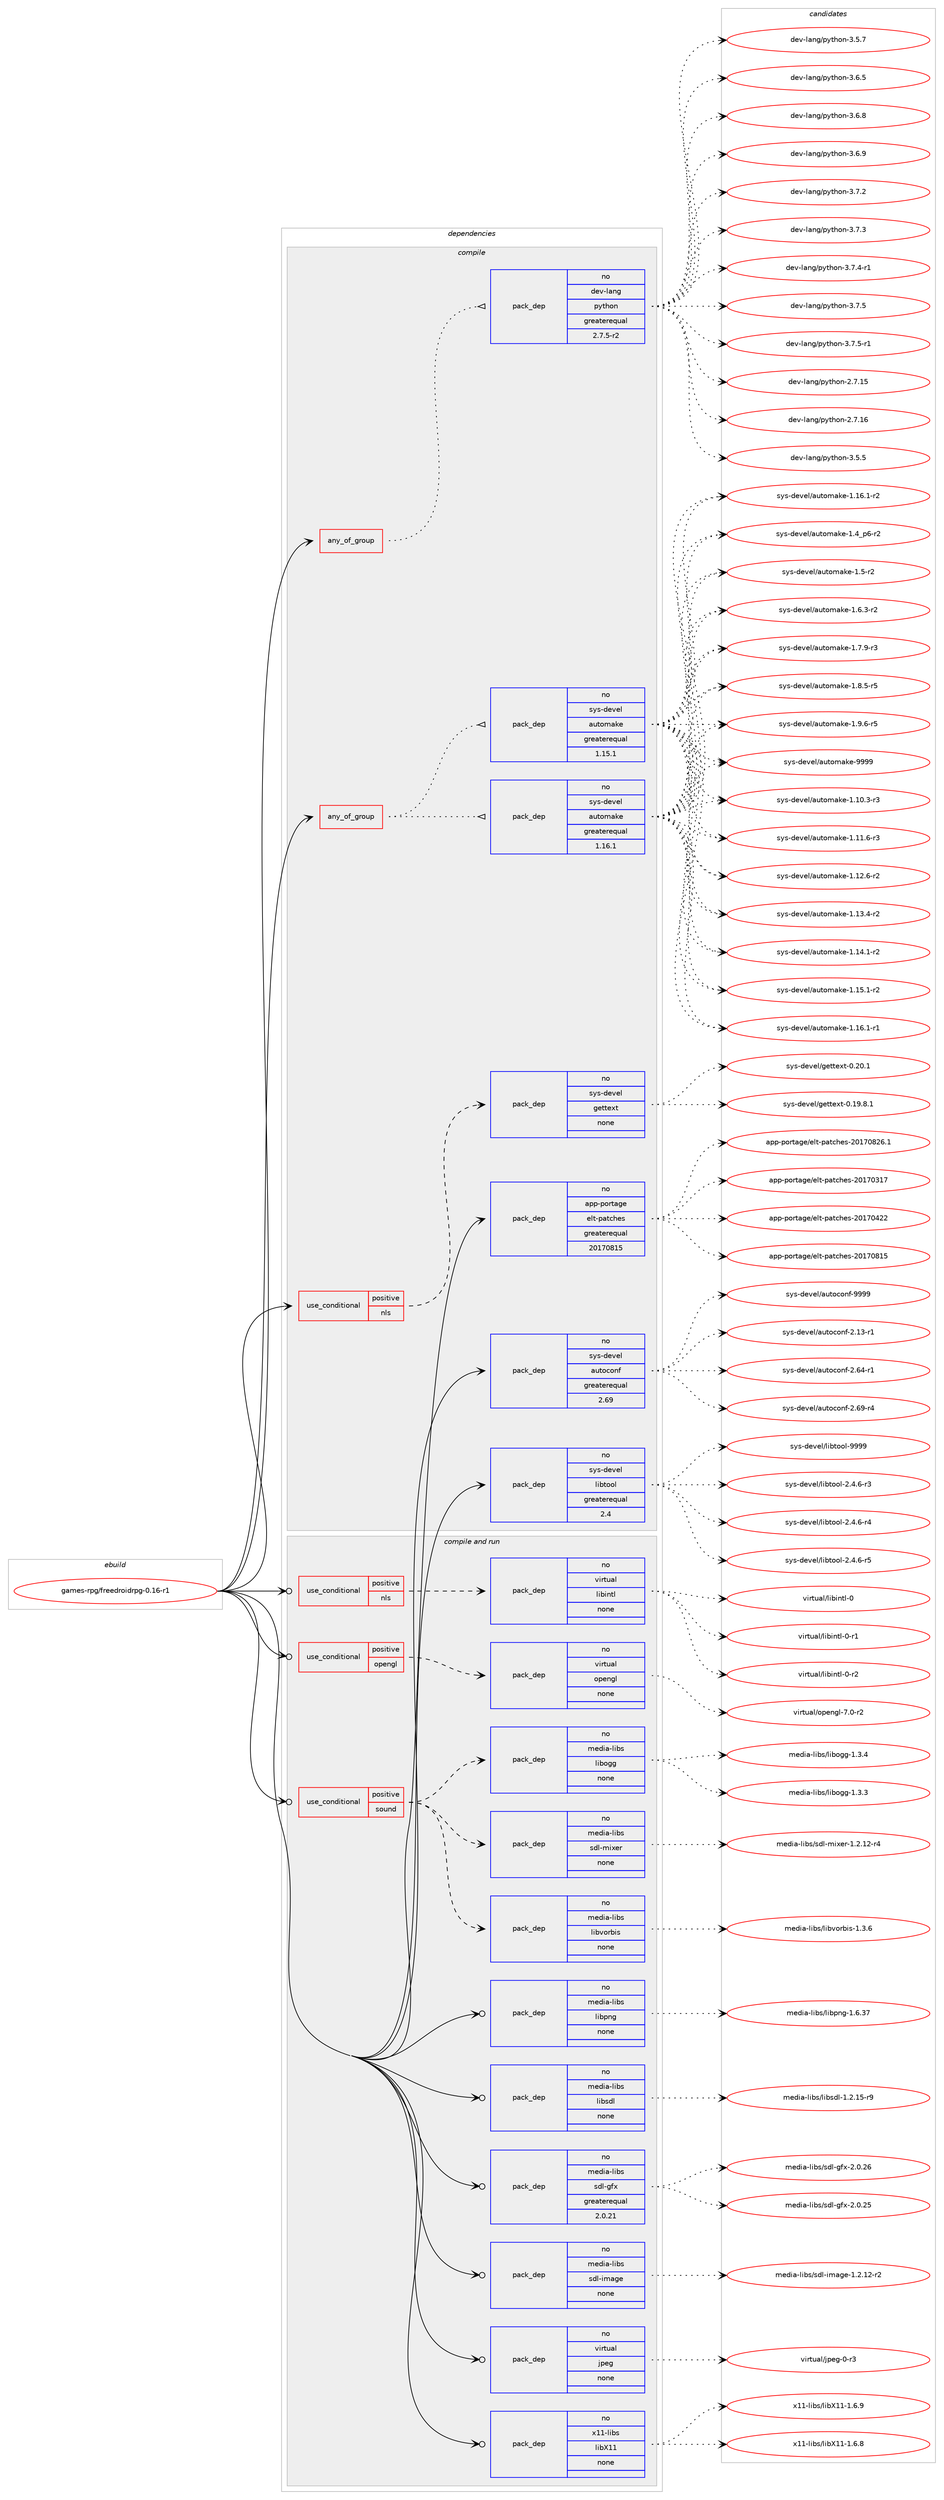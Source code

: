 digraph prolog {

# *************
# Graph options
# *************

newrank=true;
concentrate=true;
compound=true;
graph [rankdir=LR,fontname=Helvetica,fontsize=10,ranksep=1.5];#, ranksep=2.5, nodesep=0.2];
edge  [arrowhead=vee];
node  [fontname=Helvetica,fontsize=10];

# **********
# The ebuild
# **********

subgraph cluster_leftcol {
color=gray;
rank=same;
label=<<i>ebuild</i>>;
id [label="games-rpg/freedroidrpg-0.16-r1", color=red, width=4, href="../games-rpg/freedroidrpg-0.16-r1.svg"];
}

# ****************
# The dependencies
# ****************

subgraph cluster_midcol {
color=gray;
label=<<i>dependencies</i>>;
subgraph cluster_compile {
fillcolor="#eeeeee";
style=filled;
label=<<i>compile</i>>;
subgraph any12130 {
dependency742507 [label=<<TABLE BORDER="0" CELLBORDER="1" CELLSPACING="0" CELLPADDING="4"><TR><TD CELLPADDING="10">any_of_group</TD></TR></TABLE>>, shape=none, color=red];subgraph pack544903 {
dependency742508 [label=<<TABLE BORDER="0" CELLBORDER="1" CELLSPACING="0" CELLPADDING="4" WIDTH="220"><TR><TD ROWSPAN="6" CELLPADDING="30">pack_dep</TD></TR><TR><TD WIDTH="110">no</TD></TR><TR><TD>dev-lang</TD></TR><TR><TD>python</TD></TR><TR><TD>greaterequal</TD></TR><TR><TD>2.7.5-r2</TD></TR></TABLE>>, shape=none, color=blue];
}
dependency742507:e -> dependency742508:w [weight=20,style="dotted",arrowhead="oinv"];
}
id:e -> dependency742507:w [weight=20,style="solid",arrowhead="vee"];
subgraph any12131 {
dependency742509 [label=<<TABLE BORDER="0" CELLBORDER="1" CELLSPACING="0" CELLPADDING="4"><TR><TD CELLPADDING="10">any_of_group</TD></TR></TABLE>>, shape=none, color=red];subgraph pack544904 {
dependency742510 [label=<<TABLE BORDER="0" CELLBORDER="1" CELLSPACING="0" CELLPADDING="4" WIDTH="220"><TR><TD ROWSPAN="6" CELLPADDING="30">pack_dep</TD></TR><TR><TD WIDTH="110">no</TD></TR><TR><TD>sys-devel</TD></TR><TR><TD>automake</TD></TR><TR><TD>greaterequal</TD></TR><TR><TD>1.16.1</TD></TR></TABLE>>, shape=none, color=blue];
}
dependency742509:e -> dependency742510:w [weight=20,style="dotted",arrowhead="oinv"];
subgraph pack544905 {
dependency742511 [label=<<TABLE BORDER="0" CELLBORDER="1" CELLSPACING="0" CELLPADDING="4" WIDTH="220"><TR><TD ROWSPAN="6" CELLPADDING="30">pack_dep</TD></TR><TR><TD WIDTH="110">no</TD></TR><TR><TD>sys-devel</TD></TR><TR><TD>automake</TD></TR><TR><TD>greaterequal</TD></TR><TR><TD>1.15.1</TD></TR></TABLE>>, shape=none, color=blue];
}
dependency742509:e -> dependency742511:w [weight=20,style="dotted",arrowhead="oinv"];
}
id:e -> dependency742509:w [weight=20,style="solid",arrowhead="vee"];
subgraph cond185095 {
dependency742512 [label=<<TABLE BORDER="0" CELLBORDER="1" CELLSPACING="0" CELLPADDING="4"><TR><TD ROWSPAN="3" CELLPADDING="10">use_conditional</TD></TR><TR><TD>positive</TD></TR><TR><TD>nls</TD></TR></TABLE>>, shape=none, color=red];
subgraph pack544906 {
dependency742513 [label=<<TABLE BORDER="0" CELLBORDER="1" CELLSPACING="0" CELLPADDING="4" WIDTH="220"><TR><TD ROWSPAN="6" CELLPADDING="30">pack_dep</TD></TR><TR><TD WIDTH="110">no</TD></TR><TR><TD>sys-devel</TD></TR><TR><TD>gettext</TD></TR><TR><TD>none</TD></TR><TR><TD></TD></TR></TABLE>>, shape=none, color=blue];
}
dependency742512:e -> dependency742513:w [weight=20,style="dashed",arrowhead="vee"];
}
id:e -> dependency742512:w [weight=20,style="solid",arrowhead="vee"];
subgraph pack544907 {
dependency742514 [label=<<TABLE BORDER="0" CELLBORDER="1" CELLSPACING="0" CELLPADDING="4" WIDTH="220"><TR><TD ROWSPAN="6" CELLPADDING="30">pack_dep</TD></TR><TR><TD WIDTH="110">no</TD></TR><TR><TD>app-portage</TD></TR><TR><TD>elt-patches</TD></TR><TR><TD>greaterequal</TD></TR><TR><TD>20170815</TD></TR></TABLE>>, shape=none, color=blue];
}
id:e -> dependency742514:w [weight=20,style="solid",arrowhead="vee"];
subgraph pack544908 {
dependency742515 [label=<<TABLE BORDER="0" CELLBORDER="1" CELLSPACING="0" CELLPADDING="4" WIDTH="220"><TR><TD ROWSPAN="6" CELLPADDING="30">pack_dep</TD></TR><TR><TD WIDTH="110">no</TD></TR><TR><TD>sys-devel</TD></TR><TR><TD>autoconf</TD></TR><TR><TD>greaterequal</TD></TR><TR><TD>2.69</TD></TR></TABLE>>, shape=none, color=blue];
}
id:e -> dependency742515:w [weight=20,style="solid",arrowhead="vee"];
subgraph pack544909 {
dependency742516 [label=<<TABLE BORDER="0" CELLBORDER="1" CELLSPACING="0" CELLPADDING="4" WIDTH="220"><TR><TD ROWSPAN="6" CELLPADDING="30">pack_dep</TD></TR><TR><TD WIDTH="110">no</TD></TR><TR><TD>sys-devel</TD></TR><TR><TD>libtool</TD></TR><TR><TD>greaterequal</TD></TR><TR><TD>2.4</TD></TR></TABLE>>, shape=none, color=blue];
}
id:e -> dependency742516:w [weight=20,style="solid",arrowhead="vee"];
}
subgraph cluster_compileandrun {
fillcolor="#eeeeee";
style=filled;
label=<<i>compile and run</i>>;
subgraph cond185096 {
dependency742517 [label=<<TABLE BORDER="0" CELLBORDER="1" CELLSPACING="0" CELLPADDING="4"><TR><TD ROWSPAN="3" CELLPADDING="10">use_conditional</TD></TR><TR><TD>positive</TD></TR><TR><TD>nls</TD></TR></TABLE>>, shape=none, color=red];
subgraph pack544910 {
dependency742518 [label=<<TABLE BORDER="0" CELLBORDER="1" CELLSPACING="0" CELLPADDING="4" WIDTH="220"><TR><TD ROWSPAN="6" CELLPADDING="30">pack_dep</TD></TR><TR><TD WIDTH="110">no</TD></TR><TR><TD>virtual</TD></TR><TR><TD>libintl</TD></TR><TR><TD>none</TD></TR><TR><TD></TD></TR></TABLE>>, shape=none, color=blue];
}
dependency742517:e -> dependency742518:w [weight=20,style="dashed",arrowhead="vee"];
}
id:e -> dependency742517:w [weight=20,style="solid",arrowhead="odotvee"];
subgraph cond185097 {
dependency742519 [label=<<TABLE BORDER="0" CELLBORDER="1" CELLSPACING="0" CELLPADDING="4"><TR><TD ROWSPAN="3" CELLPADDING="10">use_conditional</TD></TR><TR><TD>positive</TD></TR><TR><TD>opengl</TD></TR></TABLE>>, shape=none, color=red];
subgraph pack544911 {
dependency742520 [label=<<TABLE BORDER="0" CELLBORDER="1" CELLSPACING="0" CELLPADDING="4" WIDTH="220"><TR><TD ROWSPAN="6" CELLPADDING="30">pack_dep</TD></TR><TR><TD WIDTH="110">no</TD></TR><TR><TD>virtual</TD></TR><TR><TD>opengl</TD></TR><TR><TD>none</TD></TR><TR><TD></TD></TR></TABLE>>, shape=none, color=blue];
}
dependency742519:e -> dependency742520:w [weight=20,style="dashed",arrowhead="vee"];
}
id:e -> dependency742519:w [weight=20,style="solid",arrowhead="odotvee"];
subgraph cond185098 {
dependency742521 [label=<<TABLE BORDER="0" CELLBORDER="1" CELLSPACING="0" CELLPADDING="4"><TR><TD ROWSPAN="3" CELLPADDING="10">use_conditional</TD></TR><TR><TD>positive</TD></TR><TR><TD>sound</TD></TR></TABLE>>, shape=none, color=red];
subgraph pack544912 {
dependency742522 [label=<<TABLE BORDER="0" CELLBORDER="1" CELLSPACING="0" CELLPADDING="4" WIDTH="220"><TR><TD ROWSPAN="6" CELLPADDING="30">pack_dep</TD></TR><TR><TD WIDTH="110">no</TD></TR><TR><TD>media-libs</TD></TR><TR><TD>libogg</TD></TR><TR><TD>none</TD></TR><TR><TD></TD></TR></TABLE>>, shape=none, color=blue];
}
dependency742521:e -> dependency742522:w [weight=20,style="dashed",arrowhead="vee"];
subgraph pack544913 {
dependency742523 [label=<<TABLE BORDER="0" CELLBORDER="1" CELLSPACING="0" CELLPADDING="4" WIDTH="220"><TR><TD ROWSPAN="6" CELLPADDING="30">pack_dep</TD></TR><TR><TD WIDTH="110">no</TD></TR><TR><TD>media-libs</TD></TR><TR><TD>libvorbis</TD></TR><TR><TD>none</TD></TR><TR><TD></TD></TR></TABLE>>, shape=none, color=blue];
}
dependency742521:e -> dependency742523:w [weight=20,style="dashed",arrowhead="vee"];
subgraph pack544914 {
dependency742524 [label=<<TABLE BORDER="0" CELLBORDER="1" CELLSPACING="0" CELLPADDING="4" WIDTH="220"><TR><TD ROWSPAN="6" CELLPADDING="30">pack_dep</TD></TR><TR><TD WIDTH="110">no</TD></TR><TR><TD>media-libs</TD></TR><TR><TD>sdl-mixer</TD></TR><TR><TD>none</TD></TR><TR><TD></TD></TR></TABLE>>, shape=none, color=blue];
}
dependency742521:e -> dependency742524:w [weight=20,style="dashed",arrowhead="vee"];
}
id:e -> dependency742521:w [weight=20,style="solid",arrowhead="odotvee"];
subgraph pack544915 {
dependency742525 [label=<<TABLE BORDER="0" CELLBORDER="1" CELLSPACING="0" CELLPADDING="4" WIDTH="220"><TR><TD ROWSPAN="6" CELLPADDING="30">pack_dep</TD></TR><TR><TD WIDTH="110">no</TD></TR><TR><TD>media-libs</TD></TR><TR><TD>libpng</TD></TR><TR><TD>none</TD></TR><TR><TD></TD></TR></TABLE>>, shape=none, color=blue];
}
id:e -> dependency742525:w [weight=20,style="solid",arrowhead="odotvee"];
subgraph pack544916 {
dependency742526 [label=<<TABLE BORDER="0" CELLBORDER="1" CELLSPACING="0" CELLPADDING="4" WIDTH="220"><TR><TD ROWSPAN="6" CELLPADDING="30">pack_dep</TD></TR><TR><TD WIDTH="110">no</TD></TR><TR><TD>media-libs</TD></TR><TR><TD>libsdl</TD></TR><TR><TD>none</TD></TR><TR><TD></TD></TR></TABLE>>, shape=none, color=blue];
}
id:e -> dependency742526:w [weight=20,style="solid",arrowhead="odotvee"];
subgraph pack544917 {
dependency742527 [label=<<TABLE BORDER="0" CELLBORDER="1" CELLSPACING="0" CELLPADDING="4" WIDTH="220"><TR><TD ROWSPAN="6" CELLPADDING="30">pack_dep</TD></TR><TR><TD WIDTH="110">no</TD></TR><TR><TD>media-libs</TD></TR><TR><TD>sdl-gfx</TD></TR><TR><TD>greaterequal</TD></TR><TR><TD>2.0.21</TD></TR></TABLE>>, shape=none, color=blue];
}
id:e -> dependency742527:w [weight=20,style="solid",arrowhead="odotvee"];
subgraph pack544918 {
dependency742528 [label=<<TABLE BORDER="0" CELLBORDER="1" CELLSPACING="0" CELLPADDING="4" WIDTH="220"><TR><TD ROWSPAN="6" CELLPADDING="30">pack_dep</TD></TR><TR><TD WIDTH="110">no</TD></TR><TR><TD>media-libs</TD></TR><TR><TD>sdl-image</TD></TR><TR><TD>none</TD></TR><TR><TD></TD></TR></TABLE>>, shape=none, color=blue];
}
id:e -> dependency742528:w [weight=20,style="solid",arrowhead="odotvee"];
subgraph pack544919 {
dependency742529 [label=<<TABLE BORDER="0" CELLBORDER="1" CELLSPACING="0" CELLPADDING="4" WIDTH="220"><TR><TD ROWSPAN="6" CELLPADDING="30">pack_dep</TD></TR><TR><TD WIDTH="110">no</TD></TR><TR><TD>virtual</TD></TR><TR><TD>jpeg</TD></TR><TR><TD>none</TD></TR><TR><TD></TD></TR></TABLE>>, shape=none, color=blue];
}
id:e -> dependency742529:w [weight=20,style="solid",arrowhead="odotvee"];
subgraph pack544920 {
dependency742530 [label=<<TABLE BORDER="0" CELLBORDER="1" CELLSPACING="0" CELLPADDING="4" WIDTH="220"><TR><TD ROWSPAN="6" CELLPADDING="30">pack_dep</TD></TR><TR><TD WIDTH="110">no</TD></TR><TR><TD>x11-libs</TD></TR><TR><TD>libX11</TD></TR><TR><TD>none</TD></TR><TR><TD></TD></TR></TABLE>>, shape=none, color=blue];
}
id:e -> dependency742530:w [weight=20,style="solid",arrowhead="odotvee"];
}
subgraph cluster_run {
fillcolor="#eeeeee";
style=filled;
label=<<i>run</i>>;
}
}

# **************
# The candidates
# **************

subgraph cluster_choices {
rank=same;
color=gray;
label=<<i>candidates</i>>;

subgraph choice544903 {
color=black;
nodesep=1;
choice10010111845108971101034711212111610411111045504655464953 [label="dev-lang/python-2.7.15", color=red, width=4,href="../dev-lang/python-2.7.15.svg"];
choice10010111845108971101034711212111610411111045504655464954 [label="dev-lang/python-2.7.16", color=red, width=4,href="../dev-lang/python-2.7.16.svg"];
choice100101118451089711010347112121116104111110455146534653 [label="dev-lang/python-3.5.5", color=red, width=4,href="../dev-lang/python-3.5.5.svg"];
choice100101118451089711010347112121116104111110455146534655 [label="dev-lang/python-3.5.7", color=red, width=4,href="../dev-lang/python-3.5.7.svg"];
choice100101118451089711010347112121116104111110455146544653 [label="dev-lang/python-3.6.5", color=red, width=4,href="../dev-lang/python-3.6.5.svg"];
choice100101118451089711010347112121116104111110455146544656 [label="dev-lang/python-3.6.8", color=red, width=4,href="../dev-lang/python-3.6.8.svg"];
choice100101118451089711010347112121116104111110455146544657 [label="dev-lang/python-3.6.9", color=red, width=4,href="../dev-lang/python-3.6.9.svg"];
choice100101118451089711010347112121116104111110455146554650 [label="dev-lang/python-3.7.2", color=red, width=4,href="../dev-lang/python-3.7.2.svg"];
choice100101118451089711010347112121116104111110455146554651 [label="dev-lang/python-3.7.3", color=red, width=4,href="../dev-lang/python-3.7.3.svg"];
choice1001011184510897110103471121211161041111104551465546524511449 [label="dev-lang/python-3.7.4-r1", color=red, width=4,href="../dev-lang/python-3.7.4-r1.svg"];
choice100101118451089711010347112121116104111110455146554653 [label="dev-lang/python-3.7.5", color=red, width=4,href="../dev-lang/python-3.7.5.svg"];
choice1001011184510897110103471121211161041111104551465546534511449 [label="dev-lang/python-3.7.5-r1", color=red, width=4,href="../dev-lang/python-3.7.5-r1.svg"];
dependency742508:e -> choice10010111845108971101034711212111610411111045504655464953:w [style=dotted,weight="100"];
dependency742508:e -> choice10010111845108971101034711212111610411111045504655464954:w [style=dotted,weight="100"];
dependency742508:e -> choice100101118451089711010347112121116104111110455146534653:w [style=dotted,weight="100"];
dependency742508:e -> choice100101118451089711010347112121116104111110455146534655:w [style=dotted,weight="100"];
dependency742508:e -> choice100101118451089711010347112121116104111110455146544653:w [style=dotted,weight="100"];
dependency742508:e -> choice100101118451089711010347112121116104111110455146544656:w [style=dotted,weight="100"];
dependency742508:e -> choice100101118451089711010347112121116104111110455146544657:w [style=dotted,weight="100"];
dependency742508:e -> choice100101118451089711010347112121116104111110455146554650:w [style=dotted,weight="100"];
dependency742508:e -> choice100101118451089711010347112121116104111110455146554651:w [style=dotted,weight="100"];
dependency742508:e -> choice1001011184510897110103471121211161041111104551465546524511449:w [style=dotted,weight="100"];
dependency742508:e -> choice100101118451089711010347112121116104111110455146554653:w [style=dotted,weight="100"];
dependency742508:e -> choice1001011184510897110103471121211161041111104551465546534511449:w [style=dotted,weight="100"];
}
subgraph choice544904 {
color=black;
nodesep=1;
choice11512111545100101118101108479711711611110997107101454946494846514511451 [label="sys-devel/automake-1.10.3-r3", color=red, width=4,href="../sys-devel/automake-1.10.3-r3.svg"];
choice11512111545100101118101108479711711611110997107101454946494946544511451 [label="sys-devel/automake-1.11.6-r3", color=red, width=4,href="../sys-devel/automake-1.11.6-r3.svg"];
choice11512111545100101118101108479711711611110997107101454946495046544511450 [label="sys-devel/automake-1.12.6-r2", color=red, width=4,href="../sys-devel/automake-1.12.6-r2.svg"];
choice11512111545100101118101108479711711611110997107101454946495146524511450 [label="sys-devel/automake-1.13.4-r2", color=red, width=4,href="../sys-devel/automake-1.13.4-r2.svg"];
choice11512111545100101118101108479711711611110997107101454946495246494511450 [label="sys-devel/automake-1.14.1-r2", color=red, width=4,href="../sys-devel/automake-1.14.1-r2.svg"];
choice11512111545100101118101108479711711611110997107101454946495346494511450 [label="sys-devel/automake-1.15.1-r2", color=red, width=4,href="../sys-devel/automake-1.15.1-r2.svg"];
choice11512111545100101118101108479711711611110997107101454946495446494511449 [label="sys-devel/automake-1.16.1-r1", color=red, width=4,href="../sys-devel/automake-1.16.1-r1.svg"];
choice11512111545100101118101108479711711611110997107101454946495446494511450 [label="sys-devel/automake-1.16.1-r2", color=red, width=4,href="../sys-devel/automake-1.16.1-r2.svg"];
choice115121115451001011181011084797117116111109971071014549465295112544511450 [label="sys-devel/automake-1.4_p6-r2", color=red, width=4,href="../sys-devel/automake-1.4_p6-r2.svg"];
choice11512111545100101118101108479711711611110997107101454946534511450 [label="sys-devel/automake-1.5-r2", color=red, width=4,href="../sys-devel/automake-1.5-r2.svg"];
choice115121115451001011181011084797117116111109971071014549465446514511450 [label="sys-devel/automake-1.6.3-r2", color=red, width=4,href="../sys-devel/automake-1.6.3-r2.svg"];
choice115121115451001011181011084797117116111109971071014549465546574511451 [label="sys-devel/automake-1.7.9-r3", color=red, width=4,href="../sys-devel/automake-1.7.9-r3.svg"];
choice115121115451001011181011084797117116111109971071014549465646534511453 [label="sys-devel/automake-1.8.5-r5", color=red, width=4,href="../sys-devel/automake-1.8.5-r5.svg"];
choice115121115451001011181011084797117116111109971071014549465746544511453 [label="sys-devel/automake-1.9.6-r5", color=red, width=4,href="../sys-devel/automake-1.9.6-r5.svg"];
choice115121115451001011181011084797117116111109971071014557575757 [label="sys-devel/automake-9999", color=red, width=4,href="../sys-devel/automake-9999.svg"];
dependency742510:e -> choice11512111545100101118101108479711711611110997107101454946494846514511451:w [style=dotted,weight="100"];
dependency742510:e -> choice11512111545100101118101108479711711611110997107101454946494946544511451:w [style=dotted,weight="100"];
dependency742510:e -> choice11512111545100101118101108479711711611110997107101454946495046544511450:w [style=dotted,weight="100"];
dependency742510:e -> choice11512111545100101118101108479711711611110997107101454946495146524511450:w [style=dotted,weight="100"];
dependency742510:e -> choice11512111545100101118101108479711711611110997107101454946495246494511450:w [style=dotted,weight="100"];
dependency742510:e -> choice11512111545100101118101108479711711611110997107101454946495346494511450:w [style=dotted,weight="100"];
dependency742510:e -> choice11512111545100101118101108479711711611110997107101454946495446494511449:w [style=dotted,weight="100"];
dependency742510:e -> choice11512111545100101118101108479711711611110997107101454946495446494511450:w [style=dotted,weight="100"];
dependency742510:e -> choice115121115451001011181011084797117116111109971071014549465295112544511450:w [style=dotted,weight="100"];
dependency742510:e -> choice11512111545100101118101108479711711611110997107101454946534511450:w [style=dotted,weight="100"];
dependency742510:e -> choice115121115451001011181011084797117116111109971071014549465446514511450:w [style=dotted,weight="100"];
dependency742510:e -> choice115121115451001011181011084797117116111109971071014549465546574511451:w [style=dotted,weight="100"];
dependency742510:e -> choice115121115451001011181011084797117116111109971071014549465646534511453:w [style=dotted,weight="100"];
dependency742510:e -> choice115121115451001011181011084797117116111109971071014549465746544511453:w [style=dotted,weight="100"];
dependency742510:e -> choice115121115451001011181011084797117116111109971071014557575757:w [style=dotted,weight="100"];
}
subgraph choice544905 {
color=black;
nodesep=1;
choice11512111545100101118101108479711711611110997107101454946494846514511451 [label="sys-devel/automake-1.10.3-r3", color=red, width=4,href="../sys-devel/automake-1.10.3-r3.svg"];
choice11512111545100101118101108479711711611110997107101454946494946544511451 [label="sys-devel/automake-1.11.6-r3", color=red, width=4,href="../sys-devel/automake-1.11.6-r3.svg"];
choice11512111545100101118101108479711711611110997107101454946495046544511450 [label="sys-devel/automake-1.12.6-r2", color=red, width=4,href="../sys-devel/automake-1.12.6-r2.svg"];
choice11512111545100101118101108479711711611110997107101454946495146524511450 [label="sys-devel/automake-1.13.4-r2", color=red, width=4,href="../sys-devel/automake-1.13.4-r2.svg"];
choice11512111545100101118101108479711711611110997107101454946495246494511450 [label="sys-devel/automake-1.14.1-r2", color=red, width=4,href="../sys-devel/automake-1.14.1-r2.svg"];
choice11512111545100101118101108479711711611110997107101454946495346494511450 [label="sys-devel/automake-1.15.1-r2", color=red, width=4,href="../sys-devel/automake-1.15.1-r2.svg"];
choice11512111545100101118101108479711711611110997107101454946495446494511449 [label="sys-devel/automake-1.16.1-r1", color=red, width=4,href="../sys-devel/automake-1.16.1-r1.svg"];
choice11512111545100101118101108479711711611110997107101454946495446494511450 [label="sys-devel/automake-1.16.1-r2", color=red, width=4,href="../sys-devel/automake-1.16.1-r2.svg"];
choice115121115451001011181011084797117116111109971071014549465295112544511450 [label="sys-devel/automake-1.4_p6-r2", color=red, width=4,href="../sys-devel/automake-1.4_p6-r2.svg"];
choice11512111545100101118101108479711711611110997107101454946534511450 [label="sys-devel/automake-1.5-r2", color=red, width=4,href="../sys-devel/automake-1.5-r2.svg"];
choice115121115451001011181011084797117116111109971071014549465446514511450 [label="sys-devel/automake-1.6.3-r2", color=red, width=4,href="../sys-devel/automake-1.6.3-r2.svg"];
choice115121115451001011181011084797117116111109971071014549465546574511451 [label="sys-devel/automake-1.7.9-r3", color=red, width=4,href="../sys-devel/automake-1.7.9-r3.svg"];
choice115121115451001011181011084797117116111109971071014549465646534511453 [label="sys-devel/automake-1.8.5-r5", color=red, width=4,href="../sys-devel/automake-1.8.5-r5.svg"];
choice115121115451001011181011084797117116111109971071014549465746544511453 [label="sys-devel/automake-1.9.6-r5", color=red, width=4,href="../sys-devel/automake-1.9.6-r5.svg"];
choice115121115451001011181011084797117116111109971071014557575757 [label="sys-devel/automake-9999", color=red, width=4,href="../sys-devel/automake-9999.svg"];
dependency742511:e -> choice11512111545100101118101108479711711611110997107101454946494846514511451:w [style=dotted,weight="100"];
dependency742511:e -> choice11512111545100101118101108479711711611110997107101454946494946544511451:w [style=dotted,weight="100"];
dependency742511:e -> choice11512111545100101118101108479711711611110997107101454946495046544511450:w [style=dotted,weight="100"];
dependency742511:e -> choice11512111545100101118101108479711711611110997107101454946495146524511450:w [style=dotted,weight="100"];
dependency742511:e -> choice11512111545100101118101108479711711611110997107101454946495246494511450:w [style=dotted,weight="100"];
dependency742511:e -> choice11512111545100101118101108479711711611110997107101454946495346494511450:w [style=dotted,weight="100"];
dependency742511:e -> choice11512111545100101118101108479711711611110997107101454946495446494511449:w [style=dotted,weight="100"];
dependency742511:e -> choice11512111545100101118101108479711711611110997107101454946495446494511450:w [style=dotted,weight="100"];
dependency742511:e -> choice115121115451001011181011084797117116111109971071014549465295112544511450:w [style=dotted,weight="100"];
dependency742511:e -> choice11512111545100101118101108479711711611110997107101454946534511450:w [style=dotted,weight="100"];
dependency742511:e -> choice115121115451001011181011084797117116111109971071014549465446514511450:w [style=dotted,weight="100"];
dependency742511:e -> choice115121115451001011181011084797117116111109971071014549465546574511451:w [style=dotted,weight="100"];
dependency742511:e -> choice115121115451001011181011084797117116111109971071014549465646534511453:w [style=dotted,weight="100"];
dependency742511:e -> choice115121115451001011181011084797117116111109971071014549465746544511453:w [style=dotted,weight="100"];
dependency742511:e -> choice115121115451001011181011084797117116111109971071014557575757:w [style=dotted,weight="100"];
}
subgraph choice544906 {
color=black;
nodesep=1;
choice1151211154510010111810110847103101116116101120116454846495746564649 [label="sys-devel/gettext-0.19.8.1", color=red, width=4,href="../sys-devel/gettext-0.19.8.1.svg"];
choice115121115451001011181011084710310111611610112011645484650484649 [label="sys-devel/gettext-0.20.1", color=red, width=4,href="../sys-devel/gettext-0.20.1.svg"];
dependency742513:e -> choice1151211154510010111810110847103101116116101120116454846495746564649:w [style=dotted,weight="100"];
dependency742513:e -> choice115121115451001011181011084710310111611610112011645484650484649:w [style=dotted,weight="100"];
}
subgraph choice544907 {
color=black;
nodesep=1;
choice97112112451121111141169710310147101108116451129711699104101115455048495548514955 [label="app-portage/elt-patches-20170317", color=red, width=4,href="../app-portage/elt-patches-20170317.svg"];
choice97112112451121111141169710310147101108116451129711699104101115455048495548525050 [label="app-portage/elt-patches-20170422", color=red, width=4,href="../app-portage/elt-patches-20170422.svg"];
choice97112112451121111141169710310147101108116451129711699104101115455048495548564953 [label="app-portage/elt-patches-20170815", color=red, width=4,href="../app-portage/elt-patches-20170815.svg"];
choice971121124511211111411697103101471011081164511297116991041011154550484955485650544649 [label="app-portage/elt-patches-20170826.1", color=red, width=4,href="../app-portage/elt-patches-20170826.1.svg"];
dependency742514:e -> choice97112112451121111141169710310147101108116451129711699104101115455048495548514955:w [style=dotted,weight="100"];
dependency742514:e -> choice97112112451121111141169710310147101108116451129711699104101115455048495548525050:w [style=dotted,weight="100"];
dependency742514:e -> choice97112112451121111141169710310147101108116451129711699104101115455048495548564953:w [style=dotted,weight="100"];
dependency742514:e -> choice971121124511211111411697103101471011081164511297116991041011154550484955485650544649:w [style=dotted,weight="100"];
}
subgraph choice544908 {
color=black;
nodesep=1;
choice1151211154510010111810110847971171161119911111010245504649514511449 [label="sys-devel/autoconf-2.13-r1", color=red, width=4,href="../sys-devel/autoconf-2.13-r1.svg"];
choice1151211154510010111810110847971171161119911111010245504654524511449 [label="sys-devel/autoconf-2.64-r1", color=red, width=4,href="../sys-devel/autoconf-2.64-r1.svg"];
choice1151211154510010111810110847971171161119911111010245504654574511452 [label="sys-devel/autoconf-2.69-r4", color=red, width=4,href="../sys-devel/autoconf-2.69-r4.svg"];
choice115121115451001011181011084797117116111991111101024557575757 [label="sys-devel/autoconf-9999", color=red, width=4,href="../sys-devel/autoconf-9999.svg"];
dependency742515:e -> choice1151211154510010111810110847971171161119911111010245504649514511449:w [style=dotted,weight="100"];
dependency742515:e -> choice1151211154510010111810110847971171161119911111010245504654524511449:w [style=dotted,weight="100"];
dependency742515:e -> choice1151211154510010111810110847971171161119911111010245504654574511452:w [style=dotted,weight="100"];
dependency742515:e -> choice115121115451001011181011084797117116111991111101024557575757:w [style=dotted,weight="100"];
}
subgraph choice544909 {
color=black;
nodesep=1;
choice1151211154510010111810110847108105981161111111084550465246544511451 [label="sys-devel/libtool-2.4.6-r3", color=red, width=4,href="../sys-devel/libtool-2.4.6-r3.svg"];
choice1151211154510010111810110847108105981161111111084550465246544511452 [label="sys-devel/libtool-2.4.6-r4", color=red, width=4,href="../sys-devel/libtool-2.4.6-r4.svg"];
choice1151211154510010111810110847108105981161111111084550465246544511453 [label="sys-devel/libtool-2.4.6-r5", color=red, width=4,href="../sys-devel/libtool-2.4.6-r5.svg"];
choice1151211154510010111810110847108105981161111111084557575757 [label="sys-devel/libtool-9999", color=red, width=4,href="../sys-devel/libtool-9999.svg"];
dependency742516:e -> choice1151211154510010111810110847108105981161111111084550465246544511451:w [style=dotted,weight="100"];
dependency742516:e -> choice1151211154510010111810110847108105981161111111084550465246544511452:w [style=dotted,weight="100"];
dependency742516:e -> choice1151211154510010111810110847108105981161111111084550465246544511453:w [style=dotted,weight="100"];
dependency742516:e -> choice1151211154510010111810110847108105981161111111084557575757:w [style=dotted,weight="100"];
}
subgraph choice544910 {
color=black;
nodesep=1;
choice1181051141161179710847108105981051101161084548 [label="virtual/libintl-0", color=red, width=4,href="../virtual/libintl-0.svg"];
choice11810511411611797108471081059810511011610845484511449 [label="virtual/libintl-0-r1", color=red, width=4,href="../virtual/libintl-0-r1.svg"];
choice11810511411611797108471081059810511011610845484511450 [label="virtual/libintl-0-r2", color=red, width=4,href="../virtual/libintl-0-r2.svg"];
dependency742518:e -> choice1181051141161179710847108105981051101161084548:w [style=dotted,weight="100"];
dependency742518:e -> choice11810511411611797108471081059810511011610845484511449:w [style=dotted,weight="100"];
dependency742518:e -> choice11810511411611797108471081059810511011610845484511450:w [style=dotted,weight="100"];
}
subgraph choice544911 {
color=black;
nodesep=1;
choice1181051141161179710847111112101110103108455546484511450 [label="virtual/opengl-7.0-r2", color=red, width=4,href="../virtual/opengl-7.0-r2.svg"];
dependency742520:e -> choice1181051141161179710847111112101110103108455546484511450:w [style=dotted,weight="100"];
}
subgraph choice544912 {
color=black;
nodesep=1;
choice1091011001059745108105981154710810598111103103454946514651 [label="media-libs/libogg-1.3.3", color=red, width=4,href="../media-libs/libogg-1.3.3.svg"];
choice1091011001059745108105981154710810598111103103454946514652 [label="media-libs/libogg-1.3.4", color=red, width=4,href="../media-libs/libogg-1.3.4.svg"];
dependency742522:e -> choice1091011001059745108105981154710810598111103103454946514651:w [style=dotted,weight="100"];
dependency742522:e -> choice1091011001059745108105981154710810598111103103454946514652:w [style=dotted,weight="100"];
}
subgraph choice544913 {
color=black;
nodesep=1;
choice109101100105974510810598115471081059811811111498105115454946514654 [label="media-libs/libvorbis-1.3.6", color=red, width=4,href="../media-libs/libvorbis-1.3.6.svg"];
dependency742523:e -> choice109101100105974510810598115471081059811811111498105115454946514654:w [style=dotted,weight="100"];
}
subgraph choice544914 {
color=black;
nodesep=1;
choice1091011001059745108105981154711510010845109105120101114454946504649504511452 [label="media-libs/sdl-mixer-1.2.12-r4", color=red, width=4,href="../media-libs/sdl-mixer-1.2.12-r4.svg"];
dependency742524:e -> choice1091011001059745108105981154711510010845109105120101114454946504649504511452:w [style=dotted,weight="100"];
}
subgraph choice544915 {
color=black;
nodesep=1;
choice109101100105974510810598115471081059811211010345494654465155 [label="media-libs/libpng-1.6.37", color=red, width=4,href="../media-libs/libpng-1.6.37.svg"];
dependency742525:e -> choice109101100105974510810598115471081059811211010345494654465155:w [style=dotted,weight="100"];
}
subgraph choice544916 {
color=black;
nodesep=1;
choice1091011001059745108105981154710810598115100108454946504649534511457 [label="media-libs/libsdl-1.2.15-r9", color=red, width=4,href="../media-libs/libsdl-1.2.15-r9.svg"];
dependency742526:e -> choice1091011001059745108105981154710810598115100108454946504649534511457:w [style=dotted,weight="100"];
}
subgraph choice544917 {
color=black;
nodesep=1;
choice109101100105974510810598115471151001084510310212045504648465053 [label="media-libs/sdl-gfx-2.0.25", color=red, width=4,href="../media-libs/sdl-gfx-2.0.25.svg"];
choice109101100105974510810598115471151001084510310212045504648465054 [label="media-libs/sdl-gfx-2.0.26", color=red, width=4,href="../media-libs/sdl-gfx-2.0.26.svg"];
dependency742527:e -> choice109101100105974510810598115471151001084510310212045504648465053:w [style=dotted,weight="100"];
dependency742527:e -> choice109101100105974510810598115471151001084510310212045504648465054:w [style=dotted,weight="100"];
}
subgraph choice544918 {
color=black;
nodesep=1;
choice109101100105974510810598115471151001084510510997103101454946504649504511450 [label="media-libs/sdl-image-1.2.12-r2", color=red, width=4,href="../media-libs/sdl-image-1.2.12-r2.svg"];
dependency742528:e -> choice109101100105974510810598115471151001084510510997103101454946504649504511450:w [style=dotted,weight="100"];
}
subgraph choice544919 {
color=black;
nodesep=1;
choice118105114116117971084710611210110345484511451 [label="virtual/jpeg-0-r3", color=red, width=4,href="../virtual/jpeg-0-r3.svg"];
dependency742529:e -> choice118105114116117971084710611210110345484511451:w [style=dotted,weight="100"];
}
subgraph choice544920 {
color=black;
nodesep=1;
choice120494945108105981154710810598884949454946544656 [label="x11-libs/libX11-1.6.8", color=red, width=4,href="../x11-libs/libX11-1.6.8.svg"];
choice120494945108105981154710810598884949454946544657 [label="x11-libs/libX11-1.6.9", color=red, width=4,href="../x11-libs/libX11-1.6.9.svg"];
dependency742530:e -> choice120494945108105981154710810598884949454946544656:w [style=dotted,weight="100"];
dependency742530:e -> choice120494945108105981154710810598884949454946544657:w [style=dotted,weight="100"];
}
}

}
